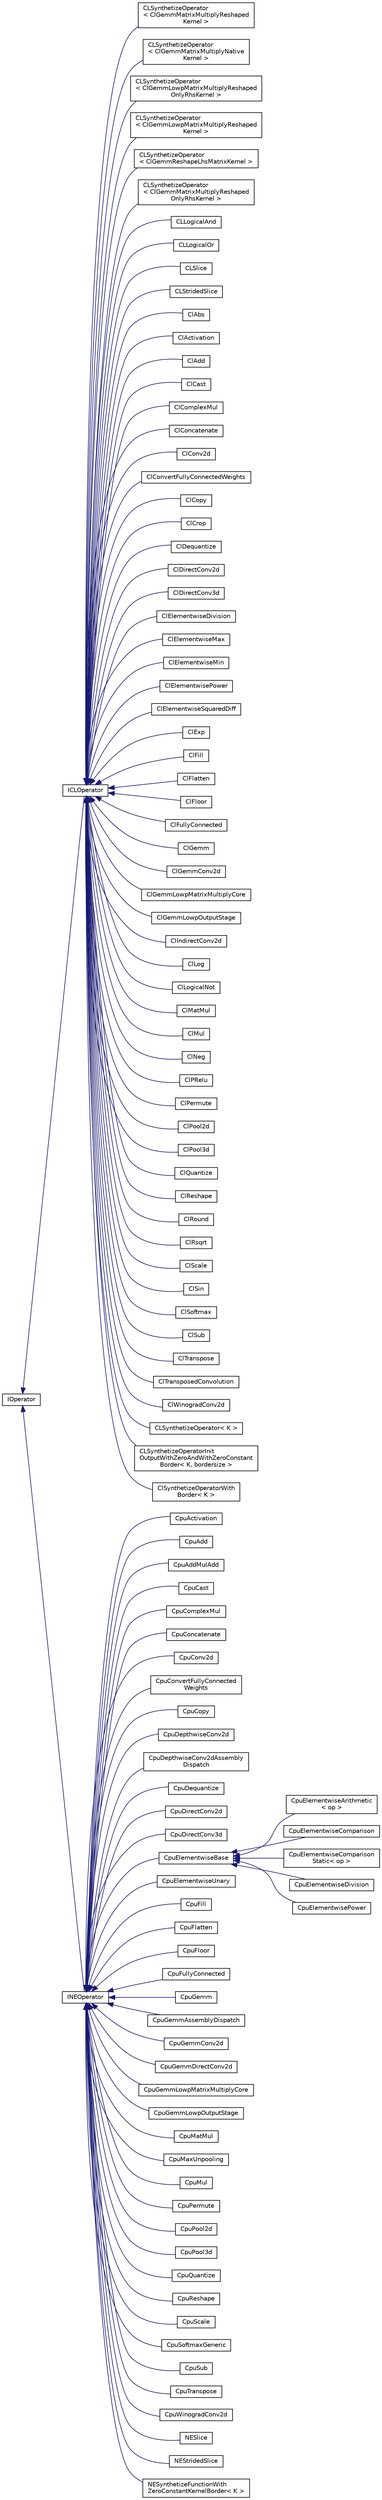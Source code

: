 digraph "Graphical Class Hierarchy"
{
 // LATEX_PDF_SIZE
  edge [fontname="Helvetica",fontsize="10",labelfontname="Helvetica",labelfontsize="10"];
  node [fontname="Helvetica",fontsize="10",shape=record];
  rankdir="LR";
  Node0 [label="IOperator",height=0.2,width=0.4,color="black", fillcolor="white", style="filled",URL="$classarm__compute_1_1experimental_1_1_i_operator.xhtml",tooltip="Base class for all async functions."];
  Node0 -> Node1 [dir="back",color="midnightblue",fontsize="10",style="solid",fontname="Helvetica"];
  Node1 [label="ICLOperator",height=0.2,width=0.4,color="black", fillcolor="white", style="filled",URL="$classarm__compute_1_1experimental_1_1_i_c_l_operator.xhtml",tooltip="Basic interface for functions which have a single async CL kernel."];
  Node1 -> Node2 [dir="back",color="midnightblue",fontsize="10",style="solid",fontname="Helvetica"];
  Node2 [label="CLSynthetizeOperator\l\< ClGemmMatrixMultiplyReshaped\lKernel \>",height=0.2,width=0.4,color="black", fillcolor="white", style="filled",URL="$classarm__compute_1_1test_1_1_c_l_synthetize_operator.xhtml",tooltip=" "];
  Node1 -> Node3 [dir="back",color="midnightblue",fontsize="10",style="solid",fontname="Helvetica"];
  Node3 [label="CLSynthetizeOperator\l\< ClGemmMatrixMultiplyNative\lKernel \>",height=0.2,width=0.4,color="black", fillcolor="white", style="filled",URL="$classarm__compute_1_1test_1_1_c_l_synthetize_operator.xhtml",tooltip=" "];
  Node1 -> Node4 [dir="back",color="midnightblue",fontsize="10",style="solid",fontname="Helvetica"];
  Node4 [label="CLSynthetizeOperator\l\< ClGemmLowpMatrixMultiplyReshaped\lOnlyRhsKernel \>",height=0.2,width=0.4,color="black", fillcolor="white", style="filled",URL="$classarm__compute_1_1test_1_1_c_l_synthetize_operator.xhtml",tooltip=" "];
  Node1 -> Node5 [dir="back",color="midnightblue",fontsize="10",style="solid",fontname="Helvetica"];
  Node5 [label="CLSynthetizeOperator\l\< ClGemmLowpMatrixMultiplyReshaped\lKernel \>",height=0.2,width=0.4,color="black", fillcolor="white", style="filled",URL="$classarm__compute_1_1test_1_1_c_l_synthetize_operator.xhtml",tooltip=" "];
  Node1 -> Node6 [dir="back",color="midnightblue",fontsize="10",style="solid",fontname="Helvetica"];
  Node6 [label="CLSynthetizeOperator\l\< ClGemmReshapeLhsMatrixKernel \>",height=0.2,width=0.4,color="black", fillcolor="white", style="filled",URL="$classarm__compute_1_1test_1_1_c_l_synthetize_operator.xhtml",tooltip=" "];
  Node1 -> Node7 [dir="back",color="midnightblue",fontsize="10",style="solid",fontname="Helvetica"];
  Node7 [label="CLSynthetizeOperator\l\< ClGemmMatrixMultiplyReshaped\lOnlyRhsKernel \>",height=0.2,width=0.4,color="black", fillcolor="white", style="filled",URL="$classarm__compute_1_1test_1_1_c_l_synthetize_operator.xhtml",tooltip=" "];
  Node1 -> Node8 [dir="back",color="midnightblue",fontsize="10",style="solid",fontname="Helvetica"];
  Node8 [label="CLLogicalAnd",height=0.2,width=0.4,color="black", fillcolor="white", style="filled",URL="$classarm__compute_1_1experimental_1_1_c_l_logical_and.xhtml",tooltip=" "];
  Node1 -> Node9 [dir="back",color="midnightblue",fontsize="10",style="solid",fontname="Helvetica"];
  Node9 [label="CLLogicalOr",height=0.2,width=0.4,color="black", fillcolor="white", style="filled",URL="$classarm__compute_1_1experimental_1_1_c_l_logical_or.xhtml",tooltip=" "];
  Node1 -> Node10 [dir="back",color="midnightblue",fontsize="10",style="solid",fontname="Helvetica"];
  Node10 [label="CLSlice",height=0.2,width=0.4,color="black", fillcolor="white", style="filled",URL="$classarm__compute_1_1experimental_1_1_c_l_slice.xhtml",tooltip="Basic function to perform tensor slicing."];
  Node1 -> Node11 [dir="back",color="midnightblue",fontsize="10",style="solid",fontname="Helvetica"];
  Node11 [label="CLStridedSlice",height=0.2,width=0.4,color="black", fillcolor="white", style="filled",URL="$classarm__compute_1_1experimental_1_1_c_l_strided_slice.xhtml",tooltip="Basic function to run CLStridedSliceKernel."];
  Node1 -> Node12 [dir="back",color="midnightblue",fontsize="10",style="solid",fontname="Helvetica"];
  Node12 [label="ClAbs",height=0.2,width=0.4,color="black", fillcolor="white", style="filled",URL="$classarm__compute_1_1opencl_1_1_cl_abs.xhtml",tooltip="Basic function to get the absolute value of an src tensor."];
  Node1 -> Node13 [dir="back",color="midnightblue",fontsize="10",style="solid",fontname="Helvetica"];
  Node13 [label="ClActivation",height=0.2,width=0.4,color="black", fillcolor="white", style="filled",URL="$classarm__compute_1_1opencl_1_1_cl_activation.xhtml",tooltip="Basic function to run kernels::ClActivationKernel."];
  Node1 -> Node14 [dir="back",color="midnightblue",fontsize="10",style="solid",fontname="Helvetica"];
  Node14 [label="ClAdd",height=0.2,width=0.4,color="black", fillcolor="white", style="filled",URL="$classarm__compute_1_1opencl_1_1_cl_add.xhtml",tooltip="Basic function to run arithmetic addition."];
  Node1 -> Node15 [dir="back",color="midnightblue",fontsize="10",style="solid",fontname="Helvetica"];
  Node15 [label="ClCast",height=0.2,width=0.4,color="black", fillcolor="white", style="filled",URL="$classarm__compute_1_1opencl_1_1_cl_cast.xhtml",tooltip="Basic function to run kernels::ClCastKernel."];
  Node1 -> Node16 [dir="back",color="midnightblue",fontsize="10",style="solid",fontname="Helvetica"];
  Node16 [label="ClComplexMul",height=0.2,width=0.4,color="black", fillcolor="white", style="filled",URL="$classarm__compute_1_1opencl_1_1_cl_complex_mul.xhtml",tooltip="Basic function to run opencl::kernels::ClComplexMulKernel."];
  Node1 -> Node17 [dir="back",color="midnightblue",fontsize="10",style="solid",fontname="Helvetica"];
  Node17 [label="ClConcatenate",height=0.2,width=0.4,color="black", fillcolor="white", style="filled",URL="$classarm__compute_1_1opencl_1_1_cl_concatenate.xhtml",tooltip="Basic function to execute concatenate tensors along a given axis."];
  Node1 -> Node18 [dir="back",color="midnightblue",fontsize="10",style="solid",fontname="Helvetica"];
  Node18 [label="ClConv2d",height=0.2,width=0.4,color="black", fillcolor="white", style="filled",URL="$classarm__compute_1_1opencl_1_1_cl_conv2d.xhtml",tooltip="Basic function to compute the convolution layer."];
  Node1 -> Node19 [dir="back",color="midnightblue",fontsize="10",style="solid",fontname="Helvetica"];
  Node19 [label="ClConvertFullyConnectedWeights",height=0.2,width=0.4,color="black", fillcolor="white", style="filled",URL="$classarm__compute_1_1opencl_1_1_cl_convert_fully_connected_weights.xhtml",tooltip="Basic function to run kernels::ClConvertFullyConnectedWeightsKernel."];
  Node1 -> Node20 [dir="back",color="midnightblue",fontsize="10",style="solid",fontname="Helvetica"];
  Node20 [label="ClCopy",height=0.2,width=0.4,color="black", fillcolor="white", style="filled",URL="$classarm__compute_1_1opencl_1_1_cl_copy.xhtml",tooltip="Basic function to run kernels::ClCopyKernel."];
  Node1 -> Node21 [dir="back",color="midnightblue",fontsize="10",style="solid",fontname="Helvetica"];
  Node21 [label="ClCrop",height=0.2,width=0.4,color="black", fillcolor="white", style="filled",URL="$classarm__compute_1_1opencl_1_1_cl_crop.xhtml",tooltip="Basic function to run kernels::ClCropKernel."];
  Node1 -> Node22 [dir="back",color="midnightblue",fontsize="10",style="solid",fontname="Helvetica"];
  Node22 [label="ClDequantize",height=0.2,width=0.4,color="black", fillcolor="white", style="filled",URL="$classarm__compute_1_1opencl_1_1_cl_dequantize.xhtml",tooltip="Basic function to run kernels::ClDequantizeKernel that dequantizes an input tensor."];
  Node1 -> Node23 [dir="back",color="midnightblue",fontsize="10",style="solid",fontname="Helvetica"];
  Node23 [label="ClDirectConv2d",height=0.2,width=0.4,color="black", fillcolor="white", style="filled",URL="$classarm__compute_1_1opencl_1_1_cl_direct_conv2d.xhtml",tooltip="Basic function to simulate a directly convolution layer."];
  Node1 -> Node24 [dir="back",color="midnightblue",fontsize="10",style="solid",fontname="Helvetica"];
  Node24 [label="ClDirectConv3d",height=0.2,width=0.4,color="black", fillcolor="white", style="filled",URL="$classarm__compute_1_1opencl_1_1_cl_direct_conv3d.xhtml",tooltip="Basic function to simulate a directly convolution layer with 3 spatial dimensions."];
  Node1 -> Node25 [dir="back",color="midnightblue",fontsize="10",style="solid",fontname="Helvetica"];
  Node25 [label="ClElementwiseDivision",height=0.2,width=0.4,color="black", fillcolor="white", style="filled",URL="$classarm__compute_1_1opencl_1_1_cl_elementwise_division.xhtml",tooltip="Basic function to run opencl::kernels::ClArithmeticKernel for division."];
  Node1 -> Node26 [dir="back",color="midnightblue",fontsize="10",style="solid",fontname="Helvetica"];
  Node26 [label="ClElementwiseMax",height=0.2,width=0.4,color="black", fillcolor="white", style="filled",URL="$classarm__compute_1_1opencl_1_1_cl_elementwise_max.xhtml",tooltip="Basic function to run opencl::kernels::ClArithmeticKernel for max."];
  Node1 -> Node27 [dir="back",color="midnightblue",fontsize="10",style="solid",fontname="Helvetica"];
  Node27 [label="ClElementwiseMin",height=0.2,width=0.4,color="black", fillcolor="white", style="filled",URL="$classarm__compute_1_1opencl_1_1_cl_elementwise_min.xhtml",tooltip="Basic function to run opencl::kernels::ClArithmeticKernel for min."];
  Node1 -> Node28 [dir="back",color="midnightblue",fontsize="10",style="solid",fontname="Helvetica"];
  Node28 [label="ClElementwisePower",height=0.2,width=0.4,color="black", fillcolor="white", style="filled",URL="$classarm__compute_1_1opencl_1_1_cl_elementwise_power.xhtml",tooltip="Basic function to run opencl::kernels::ClArithmeticKernel for power."];
  Node1 -> Node29 [dir="back",color="midnightblue",fontsize="10",style="solid",fontname="Helvetica"];
  Node29 [label="ClElementwiseSquaredDiff",height=0.2,width=0.4,color="black", fillcolor="white", style="filled",URL="$classarm__compute_1_1opencl_1_1_cl_elementwise_squared_diff.xhtml",tooltip="Basic function to run opencl::kernels::ClArithmeticKernel for squared difference."];
  Node1 -> Node30 [dir="back",color="midnightblue",fontsize="10",style="solid",fontname="Helvetica"];
  Node30 [label="ClExp",height=0.2,width=0.4,color="black", fillcolor="white", style="filled",URL="$classarm__compute_1_1opencl_1_1_cl_exp.xhtml",tooltip="Basic function to perform exponential on an src tensor."];
  Node1 -> Node31 [dir="back",color="midnightblue",fontsize="10",style="solid",fontname="Helvetica"];
  Node31 [label="ClFill",height=0.2,width=0.4,color="black", fillcolor="white", style="filled",URL="$classarm__compute_1_1opencl_1_1_cl_fill.xhtml",tooltip="Basic function to run kernels::ClFillKernel."];
  Node1 -> Node32 [dir="back",color="midnightblue",fontsize="10",style="solid",fontname="Helvetica"];
  Node32 [label="ClFlatten",height=0.2,width=0.4,color="black", fillcolor="white", style="filled",URL="$classarm__compute_1_1opencl_1_1_cl_flatten.xhtml",tooltip="Basic function to flatten a given input."];
  Node1 -> Node33 [dir="back",color="midnightblue",fontsize="10",style="solid",fontname="Helvetica"];
  Node33 [label="ClFloor",height=0.2,width=0.4,color="black", fillcolor="white", style="filled",URL="$classarm__compute_1_1opencl_1_1_cl_floor.xhtml",tooltip="Basic function to run kernels::ClFloorKernel."];
  Node1 -> Node34 [dir="back",color="midnightblue",fontsize="10",style="solid",fontname="Helvetica"];
  Node34 [label="ClFullyConnected",height=0.2,width=0.4,color="black", fillcolor="white", style="filled",URL="$classarm__compute_1_1opencl_1_1_cl_fully_connected.xhtml",tooltip="Basic function to compute a Fully Connected layer on OpenCL."];
  Node1 -> Node35 [dir="back",color="midnightblue",fontsize="10",style="solid",fontname="Helvetica"];
  Node35 [label="ClGemm",height=0.2,width=0.4,color="black", fillcolor="white", style="filled",URL="$classarm__compute_1_1opencl_1_1_cl_gemm.xhtml",tooltip="Basic function to execute GEMM on OpenCL."];
  Node1 -> Node36 [dir="back",color="midnightblue",fontsize="10",style="solid",fontname="Helvetica"];
  Node36 [label="ClGemmConv2d",height=0.2,width=0.4,color="black", fillcolor="white", style="filled",URL="$classarm__compute_1_1opencl_1_1_cl_gemm_conv2d.xhtml",tooltip="Basic function to compute the convolution layer."];
  Node1 -> Node37 [dir="back",color="midnightblue",fontsize="10",style="solid",fontname="Helvetica"];
  Node37 [label="ClGemmLowpMatrixMultiplyCore",height=0.2,width=0.4,color="black", fillcolor="white", style="filled",URL="$classarm__compute_1_1opencl_1_1_cl_gemm_lowp_matrix_multiply_core.xhtml",tooltip="Basic function to execute GEMMLowpMatrixMultiplyCore on OpenCL."];
  Node1 -> Node38 [dir="back",color="midnightblue",fontsize="10",style="solid",fontname="Helvetica"];
  Node38 [label="ClGemmLowpOutputStage",height=0.2,width=0.4,color="black", fillcolor="white", style="filled",URL="$classarm__compute_1_1opencl_1_1_cl_gemm_lowp_output_stage.xhtml",tooltip="Basic function to execute GEMMLowpQuantizeDown kernels on CL."];
  Node1 -> Node39 [dir="back",color="midnightblue",fontsize="10",style="solid",fontname="Helvetica"];
  Node39 [label="ClIndirectConv2d",height=0.2,width=0.4,color="black", fillcolor="white", style="filled",URL="$classarm__compute_1_1opencl_1_1_cl_indirect_conv2d.xhtml",tooltip="Basic function to execute indirect convolution on OpenCL."];
  Node1 -> Node40 [dir="back",color="midnightblue",fontsize="10",style="solid",fontname="Helvetica"];
  Node40 [label="ClLog",height=0.2,width=0.4,color="black", fillcolor="white", style="filled",URL="$classarm__compute_1_1opencl_1_1_cl_log.xhtml",tooltip="Basic function to perform elementwise log on an src tensor."];
  Node1 -> Node41 [dir="back",color="midnightblue",fontsize="10",style="solid",fontname="Helvetica"];
  Node41 [label="ClLogicalNot",height=0.2,width=0.4,color="black", fillcolor="white", style="filled",URL="$classarm__compute_1_1opencl_1_1_cl_logical_not.xhtml",tooltip="Basic function to run kernels::ClElementWiseUnaryKernel for NOT operation."];
  Node1 -> Node42 [dir="back",color="midnightblue",fontsize="10",style="solid",fontname="Helvetica"];
  Node42 [label="ClMatMul",height=0.2,width=0.4,color="black", fillcolor="white", style="filled",URL="$classarm__compute_1_1opencl_1_1_cl_mat_mul.xhtml",tooltip="Basic operator to execute BatchMatMul on OpenCL."];
  Node1 -> Node43 [dir="back",color="midnightblue",fontsize="10",style="solid",fontname="Helvetica"];
  Node43 [label="ClMul",height=0.2,width=0.4,color="black", fillcolor="white", style="filled",URL="$classarm__compute_1_1opencl_1_1_cl_mul.xhtml",tooltip="Basic function to run opencl::kernels::ClMulKernel."];
  Node1 -> Node44 [dir="back",color="midnightblue",fontsize="10",style="solid",fontname="Helvetica"];
  Node44 [label="ClNeg",height=0.2,width=0.4,color="black", fillcolor="white", style="filled",URL="$classarm__compute_1_1opencl_1_1_cl_neg.xhtml",tooltip="Basic function to negate an src tensor."];
  Node1 -> Node45 [dir="back",color="midnightblue",fontsize="10",style="solid",fontname="Helvetica"];
  Node45 [label="ClPRelu",height=0.2,width=0.4,color="black", fillcolor="white", style="filled",URL="$classarm__compute_1_1opencl_1_1_cl_p_relu.xhtml",tooltip="Basic operator to run arm_compute::opencl::kernels::ClArithmeticKernel for PRELU."];
  Node1 -> Node46 [dir="back",color="midnightblue",fontsize="10",style="solid",fontname="Helvetica"];
  Node46 [label="ClPermute",height=0.2,width=0.4,color="black", fillcolor="white", style="filled",URL="$classarm__compute_1_1opencl_1_1_cl_permute.xhtml",tooltip="Basic function to run kernels::ClPermuteKernel."];
  Node1 -> Node47 [dir="back",color="midnightblue",fontsize="10",style="solid",fontname="Helvetica"];
  Node47 [label="ClPool2d",height=0.2,width=0.4,color="black", fillcolor="white", style="filled",URL="$classarm__compute_1_1opencl_1_1_cl_pool2d.xhtml",tooltip="Basic function to simulate a pooling layer with the specified pooling operation."];
  Node1 -> Node48 [dir="back",color="midnightblue",fontsize="10",style="solid",fontname="Helvetica"];
  Node48 [label="ClPool3d",height=0.2,width=0.4,color="black", fillcolor="white", style="filled",URL="$classarm__compute_1_1opencl_1_1_cl_pool3d.xhtml",tooltip="Basic function to simulate a pooling layer with the specified pooling operation."];
  Node1 -> Node49 [dir="back",color="midnightblue",fontsize="10",style="solid",fontname="Helvetica"];
  Node49 [label="ClQuantize",height=0.2,width=0.4,color="black", fillcolor="white", style="filled",URL="$classarm__compute_1_1opencl_1_1_cl_quantize.xhtml",tooltip="Basic function to run kernels::ClQuantizeKernel that dequantizes an input tensor."];
  Node1 -> Node50 [dir="back",color="midnightblue",fontsize="10",style="solid",fontname="Helvetica"];
  Node50 [label="ClReshape",height=0.2,width=0.4,color="black", fillcolor="white", style="filled",URL="$classarm__compute_1_1opencl_1_1_cl_reshape.xhtml",tooltip="Basic function to run kernels::ClReshapeKernel."];
  Node1 -> Node51 [dir="back",color="midnightblue",fontsize="10",style="solid",fontname="Helvetica"];
  Node51 [label="ClRound",height=0.2,width=0.4,color="black", fillcolor="white", style="filled",URL="$classarm__compute_1_1opencl_1_1_cl_round.xhtml",tooltip="Basic function to get the round (to the nearest even) value of an src tensor."];
  Node1 -> Node52 [dir="back",color="midnightblue",fontsize="10",style="solid",fontname="Helvetica"];
  Node52 [label="ClRsqrt",height=0.2,width=0.4,color="black", fillcolor="white", style="filled",URL="$classarm__compute_1_1opencl_1_1_cl_rsqrt.xhtml",tooltip="Basic function to perform inverse square root on an src tensor."];
  Node1 -> Node53 [dir="back",color="midnightblue",fontsize="10",style="solid",fontname="Helvetica"];
  Node53 [label="ClScale",height=0.2,width=0.4,color="black", fillcolor="white", style="filled",URL="$classarm__compute_1_1opencl_1_1_cl_scale.xhtml",tooltip="Basic function to simulate a scale layer."];
  Node1 -> Node54 [dir="back",color="midnightblue",fontsize="10",style="solid",fontname="Helvetica"];
  Node54 [label="ClSin",height=0.2,width=0.4,color="black", fillcolor="white", style="filled",URL="$classarm__compute_1_1opencl_1_1_cl_sin.xhtml",tooltip="Basic function to calculate sine of an src tensor."];
  Node1 -> Node55 [dir="back",color="midnightblue",fontsize="10",style="solid",fontname="Helvetica"];
  Node55 [label="ClSoftmax",height=0.2,width=0.4,color="black", fillcolor="white", style="filled",URL="$classarm__compute_1_1opencl_1_1_cl_softmax.xhtml",tooltip=" "];
  Node1 -> Node56 [dir="back",color="midnightblue",fontsize="10",style="solid",fontname="Helvetica"];
  Node56 [label="ClSub",height=0.2,width=0.4,color="black", fillcolor="white", style="filled",URL="$classarm__compute_1_1opencl_1_1_cl_sub.xhtml",tooltip="Basic function to run arithmetic subtraction."];
  Node1 -> Node57 [dir="back",color="midnightblue",fontsize="10",style="solid",fontname="Helvetica"];
  Node57 [label="ClTranspose",height=0.2,width=0.4,color="black", fillcolor="white", style="filled",URL="$classarm__compute_1_1opencl_1_1_cl_transpose.xhtml",tooltip="Basic function to run kernels::ClTransposeKernel."];
  Node1 -> Node58 [dir="back",color="midnightblue",fontsize="10",style="solid",fontname="Helvetica"];
  Node58 [label="ClTransposedConvolution",height=0.2,width=0.4,color="black", fillcolor="white", style="filled",URL="$classarm__compute_1_1opencl_1_1_cl_transposed_convolution.xhtml",tooltip="Basic function to simulate a directly convolution layer."];
  Node1 -> Node59 [dir="back",color="midnightblue",fontsize="10",style="solid",fontname="Helvetica"];
  Node59 [label="ClWinogradConv2d",height=0.2,width=0.4,color="black", fillcolor="white", style="filled",URL="$classarm__compute_1_1opencl_1_1_cl_winograd_conv2d.xhtml",tooltip="Basic function to execute Winograd-based convolution on OpenCL."];
  Node1 -> Node60 [dir="back",color="midnightblue",fontsize="10",style="solid",fontname="Helvetica"];
  Node60 [label="CLSynthetizeOperator\< K \>",height=0.2,width=0.4,color="black", fillcolor="white", style="filled",URL="$classarm__compute_1_1test_1_1_c_l_synthetize_operator.xhtml",tooltip="This template synthetizes a simple IOperator which runs the given kernel K."];
  Node1 -> Node61 [dir="back",color="midnightblue",fontsize="10",style="solid",fontname="Helvetica"];
  Node61 [label="CLSynthetizeOperatorInit\lOutputWithZeroAndWithZeroConstant\lBorder\< K, bordersize \>",height=0.2,width=0.4,color="black", fillcolor="white", style="filled",URL="$classarm__compute_1_1test_1_1_c_l_synthetize_operator_init_output_with_zero_and_with_zero_constant_border.xhtml",tooltip="As above but this also initializes to zero the input tensor."];
  Node1 -> Node62 [dir="back",color="midnightblue",fontsize="10",style="solid",fontname="Helvetica"];
  Node62 [label="ClSynthetizeOperatorWith\lBorder\< K \>",height=0.2,width=0.4,color="black", fillcolor="white", style="filled",URL="$classarm__compute_1_1test_1_1_cl_synthetize_operator_with_border.xhtml",tooltip="As above but this also setups a Zero border on the input tensor of the kernel's bordersize."];
  Node0 -> Node63 [dir="back",color="midnightblue",fontsize="10",style="solid",fontname="Helvetica"];
  Node63 [label="INEOperator",height=0.2,width=0.4,color="black", fillcolor="white", style="filled",URL="$classarm__compute_1_1experimental_1_1_i_n_e_operator.xhtml",tooltip="Basic interface for functions which have a single async CPU kernel."];
  Node63 -> Node64 [dir="back",color="midnightblue",fontsize="10",style="solid",fontname="Helvetica"];
  Node64 [label="CpuActivation",height=0.2,width=0.4,color="black", fillcolor="white", style="filled",URL="$classarm__compute_1_1cpu_1_1_cpu_activation.xhtml",tooltip="Basic function to run kernels::CpuActivationKernel."];
  Node63 -> Node65 [dir="back",color="midnightblue",fontsize="10",style="solid",fontname="Helvetica"];
  Node65 [label="CpuAdd",height=0.2,width=0.4,color="black", fillcolor="white", style="filled",URL="$classarm__compute_1_1cpu_1_1_cpu_add.xhtml",tooltip="Basic function to run kernels::CpuAddKernel."];
  Node63 -> Node66 [dir="back",color="midnightblue",fontsize="10",style="solid",fontname="Helvetica"];
  Node66 [label="CpuAddMulAdd",height=0.2,width=0.4,color="black", fillcolor="white", style="filled",URL="$classarm__compute_1_1cpu_1_1_cpu_add_mul_add.xhtml",tooltip="Basic function to run kernels::CpuAddMulAddKernel."];
  Node63 -> Node67 [dir="back",color="midnightblue",fontsize="10",style="solid",fontname="Helvetica"];
  Node67 [label="CpuCast",height=0.2,width=0.4,color="black", fillcolor="white", style="filled",URL="$classarm__compute_1_1cpu_1_1_cpu_cast.xhtml",tooltip="Basic function to run kernels::CpuCastKernel."];
  Node63 -> Node68 [dir="back",color="midnightblue",fontsize="10",style="solid",fontname="Helvetica"];
  Node68 [label="CpuComplexMul",height=0.2,width=0.4,color="black", fillcolor="white", style="filled",URL="$classarm__compute_1_1cpu_1_1_cpu_complex_mul.xhtml",tooltip="Basic function to run kernels::CpuComplexMulKernel."];
  Node63 -> Node69 [dir="back",color="midnightblue",fontsize="10",style="solid",fontname="Helvetica"];
  Node69 [label="CpuConcatenate",height=0.2,width=0.4,color="black", fillcolor="white", style="filled",URL="$classarm__compute_1_1cpu_1_1_cpu_concatenate.xhtml",tooltip="Basic function to execute concatenate tensors along a given axis."];
  Node63 -> Node70 [dir="back",color="midnightblue",fontsize="10",style="solid",fontname="Helvetica"];
  Node70 [label="CpuConv2d",height=0.2,width=0.4,color="black", fillcolor="white", style="filled",URL="$classarm__compute_1_1cpu_1_1_cpu_conv2d.xhtml",tooltip="Basic function to simulate a convolution layer."];
  Node63 -> Node71 [dir="back",color="midnightblue",fontsize="10",style="solid",fontname="Helvetica"];
  Node71 [label="CpuConvertFullyConnected\lWeights",height=0.2,width=0.4,color="black", fillcolor="white", style="filled",URL="$classarm__compute_1_1cpu_1_1_cpu_convert_fully_connected_weights.xhtml",tooltip="Basic function to run kernels::CpuConvertFullyConnectedWeightsKernel."];
  Node63 -> Node72 [dir="back",color="midnightblue",fontsize="10",style="solid",fontname="Helvetica"];
  Node72 [label="CpuCopy",height=0.2,width=0.4,color="black", fillcolor="white", style="filled",URL="$classarm__compute_1_1cpu_1_1_cpu_copy.xhtml",tooltip="Basic function to run kernels::CpuCopyKernel."];
  Node63 -> Node73 [dir="back",color="midnightblue",fontsize="10",style="solid",fontname="Helvetica"];
  Node73 [label="CpuDepthwiseConv2d",height=0.2,width=0.4,color="black", fillcolor="white", style="filled",URL="$classarm__compute_1_1cpu_1_1_cpu_depthwise_conv2d.xhtml",tooltip="Function to execute a depthwise convolution."];
  Node63 -> Node74 [dir="back",color="midnightblue",fontsize="10",style="solid",fontname="Helvetica"];
  Node74 [label="CpuDepthwiseConv2dAssembly\lDispatch",height=0.2,width=0.4,color="black", fillcolor="white", style="filled",URL="$classarm__compute_1_1cpu_1_1_cpu_depthwise_conv2d_assembly_dispatch.xhtml",tooltip="Depthwise convolution assembly kernel glue."];
  Node63 -> Node75 [dir="back",color="midnightblue",fontsize="10",style="solid",fontname="Helvetica"];
  Node75 [label="CpuDequantize",height=0.2,width=0.4,color="black", fillcolor="white", style="filled",URL="$classarm__compute_1_1cpu_1_1_cpu_dequantize.xhtml",tooltip="Basic function to run kernels::CpuDequantizeKernel that dequantizes an input tensor."];
  Node63 -> Node76 [dir="back",color="midnightblue",fontsize="10",style="solid",fontname="Helvetica"];
  Node76 [label="CpuDirectConv2d",height=0.2,width=0.4,color="black", fillcolor="white", style="filled",URL="$classarm__compute_1_1cpu_1_1_cpu_direct_conv2d.xhtml",tooltip="Function to run the direct convolution."];
  Node63 -> Node77 [dir="back",color="midnightblue",fontsize="10",style="solid",fontname="Helvetica"];
  Node77 [label="CpuDirectConv3d",height=0.2,width=0.4,color="black", fillcolor="white", style="filled",URL="$classarm__compute_1_1cpu_1_1_cpu_direct_conv3d.xhtml",tooltip="Function to run the direct convolution."];
  Node63 -> Node78 [dir="back",color="midnightblue",fontsize="10",style="solid",fontname="Helvetica"];
  Node78 [label="CpuElementwiseBase",height=0.2,width=0.4,color="black", fillcolor="white", style="filled",URL="$classarm__compute_1_1cpu_1_1_cpu_elementwise_base.xhtml",tooltip=" "];
  Node78 -> Node79 [dir="back",color="midnightblue",fontsize="10",style="solid",fontname="Helvetica"];
  Node79 [label="CpuElementwiseArithmetic\l\< op \>",height=0.2,width=0.4,color="black", fillcolor="white", style="filled",URL="$classarm__compute_1_1cpu_1_1_cpu_elementwise_arithmetic.xhtml",tooltip="Class to run cpu::kernels::CpuArithmeticKernel except for division and power."];
  Node78 -> Node80 [dir="back",color="midnightblue",fontsize="10",style="solid",fontname="Helvetica"];
  Node80 [label="CpuElementwiseComparison",height=0.2,width=0.4,color="black", fillcolor="white", style="filled",URL="$classarm__compute_1_1cpu_1_1_cpu_elementwise_comparison.xhtml",tooltip="Basic function to run cpu::kernels::CpuComparisonKernel."];
  Node78 -> Node81 [dir="back",color="midnightblue",fontsize="10",style="solid",fontname="Helvetica"];
  Node81 [label="CpuElementwiseComparison\lStatic\< op \>",height=0.2,width=0.4,color="black", fillcolor="white", style="filled",URL="$classarm__compute_1_1cpu_1_1_cpu_elementwise_comparison_static.xhtml",tooltip="Basic function to run cpu::kernels::CpuComparisonKernel."];
  Node78 -> Node82 [dir="back",color="midnightblue",fontsize="10",style="solid",fontname="Helvetica"];
  Node82 [label="CpuElementwiseDivision",height=0.2,width=0.4,color="black", fillcolor="white", style="filled",URL="$classarm__compute_1_1cpu_1_1_cpu_elementwise_division.xhtml",tooltip="Basic function to run cpu::kernels::CpuArithmeticKernel for division."];
  Node78 -> Node83 [dir="back",color="midnightblue",fontsize="10",style="solid",fontname="Helvetica"];
  Node83 [label="CpuElementwisePower",height=0.2,width=0.4,color="black", fillcolor="white", style="filled",URL="$classarm__compute_1_1cpu_1_1_cpu_elementwise_power.xhtml",tooltip="Basic function to run cpu::kernels::CpuArithmeticKernel for power."];
  Node63 -> Node84 [dir="back",color="midnightblue",fontsize="10",style="solid",fontname="Helvetica"];
  Node84 [label="CpuElementwiseUnary",height=0.2,width=0.4,color="black", fillcolor="white", style="filled",URL="$classarm__compute_1_1cpu_1_1_cpu_elementwise_unary.xhtml",tooltip=" "];
  Node63 -> Node85 [dir="back",color="midnightblue",fontsize="10",style="solid",fontname="Helvetica"];
  Node85 [label="CpuFill",height=0.2,width=0.4,color="black", fillcolor="white", style="filled",URL="$classarm__compute_1_1cpu_1_1_cpu_fill.xhtml",tooltip="Basic function to run kernels::CpuFillKernel."];
  Node63 -> Node86 [dir="back",color="midnightblue",fontsize="10",style="solid",fontname="Helvetica"];
  Node86 [label="CpuFlatten",height=0.2,width=0.4,color="black", fillcolor="white", style="filled",URL="$classarm__compute_1_1cpu_1_1_cpu_flatten.xhtml",tooltip="Basic function to flatten a given input."];
  Node63 -> Node87 [dir="back",color="midnightblue",fontsize="10",style="solid",fontname="Helvetica"];
  Node87 [label="CpuFloor",height=0.2,width=0.4,color="black", fillcolor="white", style="filled",URL="$classarm__compute_1_1cpu_1_1_cpu_floor.xhtml",tooltip="Basic function to run kernels::CpuFloorKernel."];
  Node63 -> Node88 [dir="back",color="midnightblue",fontsize="10",style="solid",fontname="Helvetica"];
  Node88 [label="CpuFullyConnected",height=0.2,width=0.4,color="black", fillcolor="white", style="filled",URL="$classarm__compute_1_1cpu_1_1_cpu_fully_connected.xhtml",tooltip="Basic function to compute a Fully Connected layer."];
  Node63 -> Node89 [dir="back",color="midnightblue",fontsize="10",style="solid",fontname="Helvetica"];
  Node89 [label="CpuGemm",height=0.2,width=0.4,color="black", fillcolor="white", style="filled",URL="$classarm__compute_1_1cpu_1_1_cpu_gemm.xhtml",tooltip="Basic function to execute GEMM."];
  Node63 -> Node90 [dir="back",color="midnightblue",fontsize="10",style="solid",fontname="Helvetica"];
  Node90 [label="CpuGemmAssemblyDispatch",height=0.2,width=0.4,color="black", fillcolor="white", style="filled",URL="$classarm__compute_1_1cpu_1_1_cpu_gemm_assembly_dispatch.xhtml",tooltip="Assembly kernel glue."];
  Node63 -> Node91 [dir="back",color="midnightblue",fontsize="10",style="solid",fontname="Helvetica"];
  Node91 [label="CpuGemmConv2d",height=0.2,width=0.4,color="black", fillcolor="white", style="filled",URL="$classarm__compute_1_1cpu_1_1_cpu_gemm_conv2d.xhtml",tooltip="Basic function to compute the convolution layer."];
  Node63 -> Node92 [dir="back",color="midnightblue",fontsize="10",style="solid",fontname="Helvetica"];
  Node92 [label="CpuGemmDirectConv2d",height=0.2,width=0.4,color="black", fillcolor="white", style="filled",URL="$classarm__compute_1_1cpu_1_1_cpu_gemm_direct_conv2d.xhtml",tooltip=" "];
  Node63 -> Node93 [dir="back",color="midnightblue",fontsize="10",style="solid",fontname="Helvetica"];
  Node93 [label="CpuGemmLowpMatrixMultiplyCore",height=0.2,width=0.4,color="black", fillcolor="white", style="filled",URL="$classarm__compute_1_1cpu_1_1_cpu_gemm_lowp_matrix_multiply_core.xhtml",tooltip="Basic function to execute GEMMLowpMatrixMultiplyCore."];
  Node63 -> Node94 [dir="back",color="midnightblue",fontsize="10",style="solid",fontname="Helvetica"];
  Node94 [label="CpuGemmLowpOutputStage",height=0.2,width=0.4,color="black", fillcolor="white", style="filled",URL="$classarm__compute_1_1cpu_1_1_cpu_gemm_lowp_output_stage.xhtml",tooltip="Basic function to execute GEMMLowpQuantizeDown kernels."];
  Node63 -> Node95 [dir="back",color="midnightblue",fontsize="10",style="solid",fontname="Helvetica"];
  Node95 [label="CpuMatMul",height=0.2,width=0.4,color="black", fillcolor="white", style="filled",URL="$classarm__compute_1_1cpu_1_1_cpu_mat_mul.xhtml",tooltip="Function to execute MatMul Operation."];
  Node63 -> Node96 [dir="back",color="midnightblue",fontsize="10",style="solid",fontname="Helvetica"];
  Node96 [label="CpuMaxUnpooling",height=0.2,width=0.4,color="black", fillcolor="white", style="filled",URL="$classarm__compute_1_1cpu_1_1_cpu_max_unpooling.xhtml",tooltip="Basic function to run kernels::CpuMaxUnpoolingLayerKernel."];
  Node63 -> Node97 [dir="back",color="midnightblue",fontsize="10",style="solid",fontname="Helvetica"];
  Node97 [label="CpuMul",height=0.2,width=0.4,color="black", fillcolor="white", style="filled",URL="$classarm__compute_1_1cpu_1_1_cpu_mul.xhtml",tooltip="Basic function to run kernels::CpuMulKernel."];
  Node63 -> Node98 [dir="back",color="midnightblue",fontsize="10",style="solid",fontname="Helvetica"];
  Node98 [label="CpuPermute",height=0.2,width=0.4,color="black", fillcolor="white", style="filled",URL="$classarm__compute_1_1cpu_1_1_cpu_permute.xhtml",tooltip="Basic function to run kernels::CpuPermuteKernel."];
  Node63 -> Node99 [dir="back",color="midnightblue",fontsize="10",style="solid",fontname="Helvetica"];
  Node99 [label="CpuPool2d",height=0.2,width=0.4,color="black", fillcolor="white", style="filled",URL="$classarm__compute_1_1cpu_1_1_cpu_pool2d.xhtml",tooltip="Basic function to simulate a pooling layer with the specified pooling operation."];
  Node63 -> Node100 [dir="back",color="midnightblue",fontsize="10",style="solid",fontname="Helvetica"];
  Node100 [label="CpuPool3d",height=0.2,width=0.4,color="black", fillcolor="white", style="filled",URL="$classarm__compute_1_1cpu_1_1_cpu_pool3d.xhtml",tooltip="Basic function to simulate a pooling layer with the specified pooling operation."];
  Node63 -> Node101 [dir="back",color="midnightblue",fontsize="10",style="solid",fontname="Helvetica"];
  Node101 [label="CpuQuantize",height=0.2,width=0.4,color="black", fillcolor="white", style="filled",URL="$classarm__compute_1_1cpu_1_1_cpu_quantize.xhtml",tooltip="Basic function to run kernels::CpuQuantizeKernel that dequantizes an input tensor."];
  Node63 -> Node102 [dir="back",color="midnightblue",fontsize="10",style="solid",fontname="Helvetica"];
  Node102 [label="CpuReshape",height=0.2,width=0.4,color="black", fillcolor="white", style="filled",URL="$classarm__compute_1_1cpu_1_1_cpu_reshape.xhtml",tooltip="Basic function to run kernels::CpuReshapeKernel."];
  Node63 -> Node103 [dir="back",color="midnightblue",fontsize="10",style="solid",fontname="Helvetica"];
  Node103 [label="CpuScale",height=0.2,width=0.4,color="black", fillcolor="white", style="filled",URL="$classarm__compute_1_1cpu_1_1_cpu_scale.xhtml",tooltip="Basic function to compute Scale."];
  Node63 -> Node104 [dir="back",color="midnightblue",fontsize="10",style="solid",fontname="Helvetica"];
  Node104 [label="CpuSoftmaxGeneric",height=0.2,width=0.4,color="black", fillcolor="white", style="filled",URL="$classarm__compute_1_1cpu_1_1_cpu_softmax_generic.xhtml",tooltip="Basic function to compute a SoftmaxLayer and a Log SoftmaxLayer."];
  Node63 -> Node105 [dir="back",color="midnightblue",fontsize="10",style="solid",fontname="Helvetica"];
  Node105 [label="CpuSub",height=0.2,width=0.4,color="black", fillcolor="white", style="filled",URL="$classarm__compute_1_1cpu_1_1_cpu_sub.xhtml",tooltip="Basic function to run kernels::CpuSubKernel."];
  Node63 -> Node106 [dir="back",color="midnightblue",fontsize="10",style="solid",fontname="Helvetica"];
  Node106 [label="CpuTranspose",height=0.2,width=0.4,color="black", fillcolor="white", style="filled",URL="$classarm__compute_1_1cpu_1_1_cpu_transpose.xhtml",tooltip="Basic function to run kernels::CpuTransposeKernel."];
  Node63 -> Node107 [dir="back",color="midnightblue",fontsize="10",style="solid",fontname="Helvetica"];
  Node107 [label="CpuWinogradConv2d",height=0.2,width=0.4,color="black", fillcolor="white", style="filled",URL="$classarm__compute_1_1cpu_1_1_cpu_winograd_conv2d.xhtml",tooltip=" "];
  Node63 -> Node108 [dir="back",color="midnightblue",fontsize="10",style="solid",fontname="Helvetica"];
  Node108 [label="NESlice",height=0.2,width=0.4,color="black", fillcolor="white", style="filled",URL="$classarm__compute_1_1experimental_1_1_n_e_slice.xhtml",tooltip="Basic function to perform tensor slicing."];
  Node63 -> Node109 [dir="back",color="midnightblue",fontsize="10",style="solid",fontname="Helvetica"];
  Node109 [label="NEStridedSlice",height=0.2,width=0.4,color="black", fillcolor="white", style="filled",URL="$classarm__compute_1_1experimental_1_1_n_e_strided_slice.xhtml",tooltip="Basic function to run NEStridedSliceKernel."];
  Node63 -> Node110 [dir="back",color="midnightblue",fontsize="10",style="solid",fontname="Helvetica"];
  Node110 [label="NESynthetizeFunctionWith\lZeroConstantKernelBorder\< K \>",height=0.2,width=0.4,color="black", fillcolor="white", style="filled",URL="$classarm__compute_1_1test_1_1_n_e_synthetize_function_with_zero_constant_kernel_border.xhtml",tooltip="As above but this also setups a Zero border on the input tensor of the kernel's bordersize."];
}
